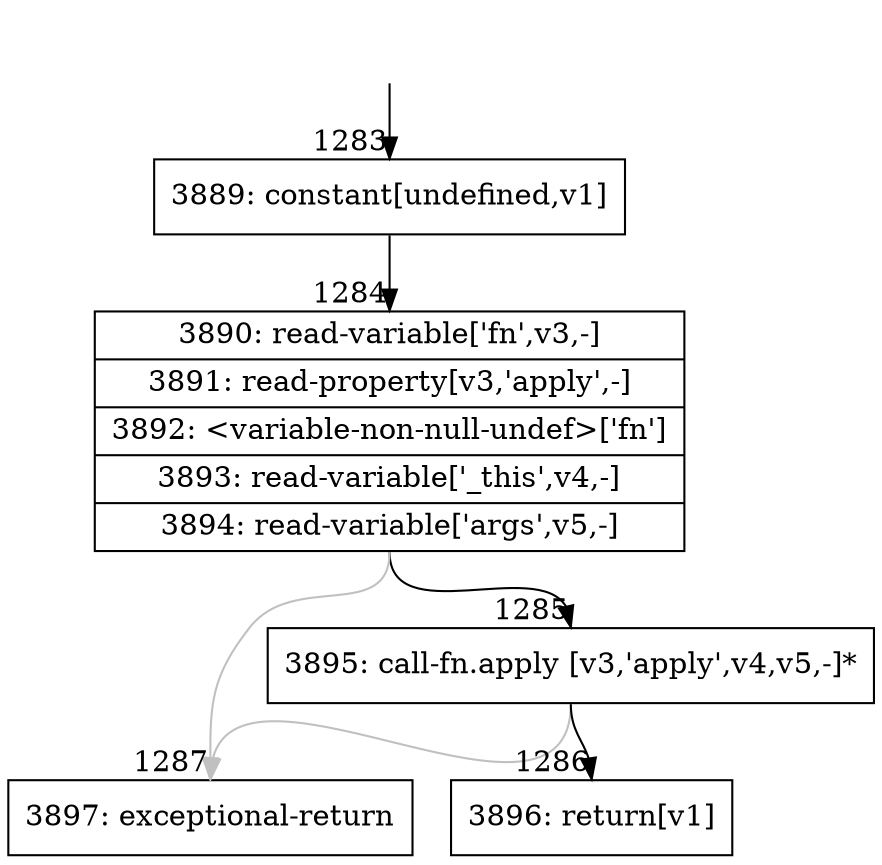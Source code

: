 digraph {
rankdir="TD"
BB_entry104[shape=none,label=""];
BB_entry104 -> BB1283 [tailport=s, headport=n, headlabel="    1283"]
BB1283 [shape=record label="{3889: constant[undefined,v1]}" ] 
BB1283 -> BB1284 [tailport=s, headport=n, headlabel="      1284"]
BB1284 [shape=record label="{3890: read-variable['fn',v3,-]|3891: read-property[v3,'apply',-]|3892: \<variable-non-null-undef\>['fn']|3893: read-variable['_this',v4,-]|3894: read-variable['args',v5,-]}" ] 
BB1284 -> BB1285 [tailport=s, headport=n, headlabel="      1285"]
BB1284 -> BB1287 [tailport=s, headport=n, color=gray, headlabel="      1287"]
BB1285 [shape=record label="{3895: call-fn.apply [v3,'apply',v4,v5,-]*}" ] 
BB1285 -> BB1286 [tailport=s, headport=n, headlabel="      1286"]
BB1285 -> BB1287 [tailport=s, headport=n, color=gray]
BB1286 [shape=record label="{3896: return[v1]}" ] 
BB1287 [shape=record label="{3897: exceptional-return}" ] 
//#$~ 1079
}
